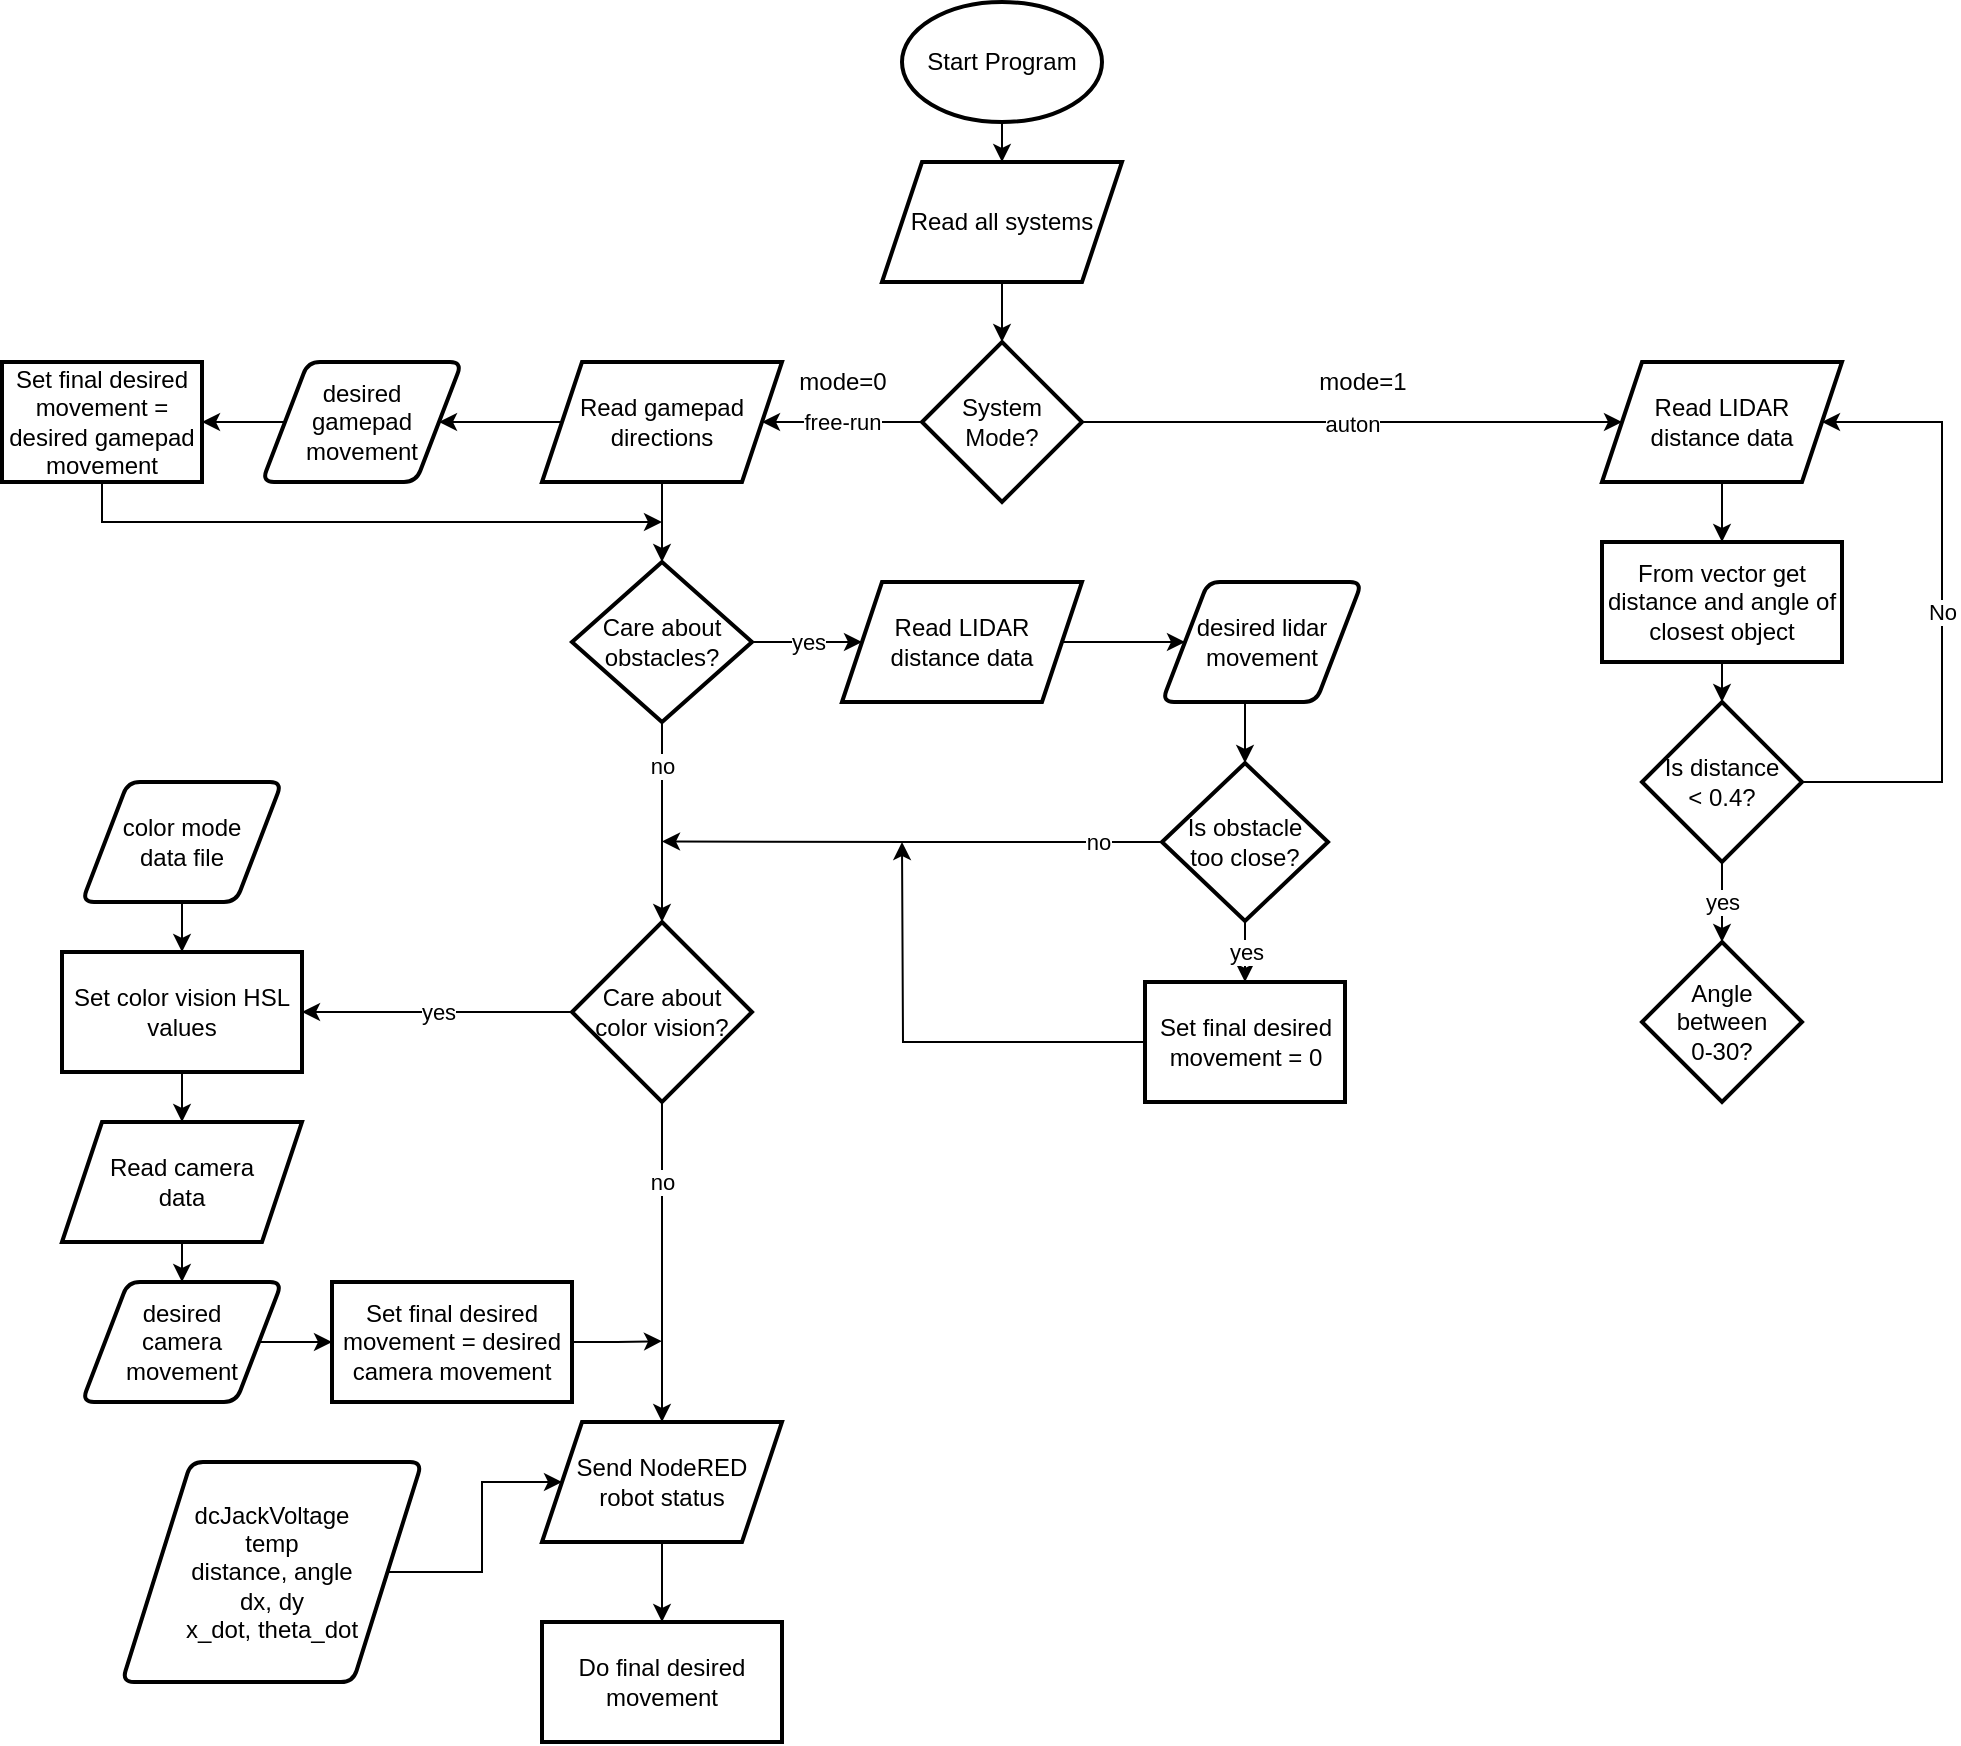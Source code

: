<mxfile version="17.4.6" type="device"><diagram id="tEIWz-YO3nangbvzX8-H" name="Page-1"><mxGraphModel dx="856" dy="535" grid="1" gridSize="10" guides="1" tooltips="1" connect="1" arrows="1" fold="1" page="1" pageScale="1" pageWidth="1200" pageHeight="1100" math="0" shadow="0"><root><mxCell id="0"/><mxCell id="1" parent="0"/><mxCell id="h2V-hr12Plsmnb3-L__9-3" value="" style="edgeStyle=orthogonalEdgeStyle;rounded=0;orthogonalLoop=1;jettySize=auto;html=1;" parent="1" source="h2V-hr12Plsmnb3-L__9-1" target="h2V-hr12Plsmnb3-L__9-2" edge="1"><mxGeometry relative="1" as="geometry"/></mxCell><mxCell id="h2V-hr12Plsmnb3-L__9-1" value="Start Program" style="strokeWidth=2;html=1;shape=mxgraph.flowchart.start_1;whiteSpace=wrap;" parent="1" vertex="1"><mxGeometry x="510" y="40" width="100" height="60" as="geometry"/></mxCell><mxCell id="h2V-hr12Plsmnb3-L__9-7" value="" style="edgeStyle=orthogonalEdgeStyle;rounded=0;orthogonalLoop=1;jettySize=auto;html=1;" parent="1" source="h2V-hr12Plsmnb3-L__9-2" target="h2V-hr12Plsmnb3-L__9-6" edge="1"><mxGeometry relative="1" as="geometry"/></mxCell><mxCell id="h2V-hr12Plsmnb3-L__9-2" value="Read all systems" style="shape=parallelogram;perimeter=parallelogramPerimeter;whiteSpace=wrap;html=1;fixedSize=1;strokeWidth=2;" parent="1" vertex="1"><mxGeometry x="500" y="120" width="120" height="60" as="geometry"/></mxCell><mxCell id="h2V-hr12Plsmnb3-L__9-9" value="free-run" style="edgeStyle=orthogonalEdgeStyle;rounded=0;orthogonalLoop=1;jettySize=auto;html=1;" parent="1" source="h2V-hr12Plsmnb3-L__9-6" edge="1"><mxGeometry relative="1" as="geometry"><mxPoint x="440" y="250" as="targetPoint"/></mxGeometry></mxCell><mxCell id="h2V-hr12Plsmnb3-L__9-11" value="auton" style="edgeStyle=orthogonalEdgeStyle;rounded=0;orthogonalLoop=1;jettySize=auto;html=1;" parent="1" source="h2V-hr12Plsmnb3-L__9-6" edge="1"><mxGeometry relative="1" as="geometry"><mxPoint x="870" y="250.0" as="targetPoint"/></mxGeometry></mxCell><mxCell id="h2V-hr12Plsmnb3-L__9-6" value="System&lt;br&gt;Mode?" style="rhombus;whiteSpace=wrap;html=1;strokeWidth=2;" parent="1" vertex="1"><mxGeometry x="520" y="210" width="80" height="80" as="geometry"/></mxCell><mxCell id="h2V-hr12Plsmnb3-L__9-15" value="" style="edgeStyle=orthogonalEdgeStyle;rounded=0;orthogonalLoop=1;jettySize=auto;html=1;" parent="1" source="h2V-hr12Plsmnb3-L__9-13" target="h2V-hr12Plsmnb3-L__9-14" edge="1"><mxGeometry relative="1" as="geometry"/></mxCell><mxCell id="h2V-hr12Plsmnb3-L__9-17" value="" style="edgeStyle=orthogonalEdgeStyle;rounded=0;orthogonalLoop=1;jettySize=auto;html=1;" parent="1" source="h2V-hr12Plsmnb3-L__9-13" target="h2V-hr12Plsmnb3-L__9-16" edge="1"><mxGeometry relative="1" as="geometry"/></mxCell><mxCell id="h2V-hr12Plsmnb3-L__9-13" value="Read gamepad directions" style="shape=parallelogram;perimeter=parallelogramPerimeter;whiteSpace=wrap;html=1;fixedSize=1;strokeWidth=2;" parent="1" vertex="1"><mxGeometry x="330" y="220" width="120" height="60" as="geometry"/></mxCell><mxCell id="h2V-hr12Plsmnb3-L__9-72" style="edgeStyle=orthogonalEdgeStyle;rounded=0;orthogonalLoop=1;jettySize=auto;html=1;exitX=0;exitY=0.5;exitDx=0;exitDy=0;entryX=1;entryY=0.5;entryDx=0;entryDy=0;" parent="1" source="h2V-hr12Plsmnb3-L__9-14" target="h2V-hr12Plsmnb3-L__9-71" edge="1"><mxGeometry relative="1" as="geometry"/></mxCell><mxCell id="h2V-hr12Plsmnb3-L__9-14" value="desired&lt;br&gt;gamepad movement" style="shape=parallelogram;html=1;strokeWidth=2;perimeter=parallelogramPerimeter;whiteSpace=wrap;rounded=1;arcSize=12;size=0.23;" parent="1" vertex="1"><mxGeometry x="190" y="220" width="100" height="60" as="geometry"/></mxCell><mxCell id="h2V-hr12Plsmnb3-L__9-23" value="yes" style="edgeStyle=orthogonalEdgeStyle;rounded=0;orthogonalLoop=1;jettySize=auto;html=1;" parent="1" source="h2V-hr12Plsmnb3-L__9-16" target="h2V-hr12Plsmnb3-L__9-22" edge="1"><mxGeometry relative="1" as="geometry"/></mxCell><mxCell id="h2V-hr12Plsmnb3-L__9-28" value="no" style="edgeStyle=orthogonalEdgeStyle;rounded=0;orthogonalLoop=1;jettySize=auto;html=1;" parent="1" source="h2V-hr12Plsmnb3-L__9-16" target="h2V-hr12Plsmnb3-L__9-24" edge="1"><mxGeometry x="-0.556" relative="1" as="geometry"><mxPoint as="offset"/></mxGeometry></mxCell><mxCell id="h2V-hr12Plsmnb3-L__9-16" value="Care about obstacles?" style="rhombus;whiteSpace=wrap;html=1;strokeWidth=2;" parent="1" vertex="1"><mxGeometry x="345" y="320" width="90" height="80" as="geometry"/></mxCell><mxCell id="h2V-hr12Plsmnb3-L__9-69" style="edgeStyle=orthogonalEdgeStyle;rounded=0;orthogonalLoop=1;jettySize=auto;html=1;exitX=1;exitY=0.5;exitDx=0;exitDy=0;entryX=0;entryY=0.5;entryDx=0;entryDy=0;" parent="1" source="h2V-hr12Plsmnb3-L__9-22" target="h2V-hr12Plsmnb3-L__9-26" edge="1"><mxGeometry relative="1" as="geometry"/></mxCell><mxCell id="h2V-hr12Plsmnb3-L__9-22" value="Read LIDAR&lt;br&gt;distance data" style="shape=parallelogram;perimeter=parallelogramPerimeter;whiteSpace=wrap;html=1;fixedSize=1;strokeWidth=2;" parent="1" vertex="1"><mxGeometry x="480" y="330" width="120" height="60" as="geometry"/></mxCell><mxCell id="h2V-hr12Plsmnb3-L__9-35" value="yes" style="edgeStyle=orthogonalEdgeStyle;rounded=0;orthogonalLoop=1;jettySize=auto;html=1;" parent="1" source="h2V-hr12Plsmnb3-L__9-24" target="h2V-hr12Plsmnb3-L__9-34" edge="1"><mxGeometry relative="1" as="geometry"/></mxCell><mxCell id="h2V-hr12Plsmnb3-L__9-47" value="no" style="edgeStyle=orthogonalEdgeStyle;rounded=0;orthogonalLoop=1;jettySize=auto;html=1;" parent="1" source="h2V-hr12Plsmnb3-L__9-24" target="h2V-hr12Plsmnb3-L__9-46" edge="1"><mxGeometry x="-0.5" relative="1" as="geometry"><mxPoint as="offset"/></mxGeometry></mxCell><mxCell id="h2V-hr12Plsmnb3-L__9-24" value="Care about color vision?" style="rhombus;whiteSpace=wrap;html=1;strokeWidth=2;" parent="1" vertex="1"><mxGeometry x="345" y="500" width="90" height="90" as="geometry"/></mxCell><mxCell id="h2V-hr12Plsmnb3-L__9-64" style="edgeStyle=orthogonalEdgeStyle;rounded=0;orthogonalLoop=1;jettySize=auto;html=1;exitX=0.5;exitY=1;exitDx=0;exitDy=0;entryX=0.5;entryY=0;entryDx=0;entryDy=0;entryPerimeter=0;" parent="1" source="h2V-hr12Plsmnb3-L__9-26" target="h2V-hr12Plsmnb3-L__9-60" edge="1"><mxGeometry relative="1" as="geometry"/></mxCell><mxCell id="h2V-hr12Plsmnb3-L__9-26" value="desired lidar movement" style="shape=parallelogram;html=1;strokeWidth=2;perimeter=parallelogramPerimeter;whiteSpace=wrap;rounded=1;arcSize=12;size=0.23;" parent="1" vertex="1"><mxGeometry x="640" y="330" width="100" height="60" as="geometry"/></mxCell><mxCell id="h2V-hr12Plsmnb3-L__9-39" value="" style="edgeStyle=orthogonalEdgeStyle;rounded=0;orthogonalLoop=1;jettySize=auto;html=1;" parent="1" source="h2V-hr12Plsmnb3-L__9-34" target="h2V-hr12Plsmnb3-L__9-38" edge="1"><mxGeometry relative="1" as="geometry"/></mxCell><mxCell id="h2V-hr12Plsmnb3-L__9-34" value="Set color vision HSL values" style="whiteSpace=wrap;html=1;strokeWidth=2;" parent="1" vertex="1"><mxGeometry x="90" y="515" width="120" height="60" as="geometry"/></mxCell><mxCell id="h2V-hr12Plsmnb3-L__9-50" value="" style="edgeStyle=orthogonalEdgeStyle;rounded=0;orthogonalLoop=1;jettySize=auto;html=1;" parent="1" source="h2V-hr12Plsmnb3-L__9-38" target="h2V-hr12Plsmnb3-L__9-42" edge="1"><mxGeometry relative="1" as="geometry"/></mxCell><mxCell id="h2V-hr12Plsmnb3-L__9-38" value="Read camera&lt;br&gt;data" style="shape=parallelogram;perimeter=parallelogramPerimeter;whiteSpace=wrap;html=1;fixedSize=1;strokeWidth=2;" parent="1" vertex="1"><mxGeometry x="90" y="600" width="120" height="60" as="geometry"/></mxCell><mxCell id="h2V-hr12Plsmnb3-L__9-57" value="" style="edgeStyle=orthogonalEdgeStyle;rounded=0;orthogonalLoop=1;jettySize=auto;html=1;" parent="1" source="h2V-hr12Plsmnb3-L__9-42" target="h2V-hr12Plsmnb3-L__9-56" edge="1"><mxGeometry relative="1" as="geometry"/></mxCell><mxCell id="h2V-hr12Plsmnb3-L__9-42" value="desired&lt;br&gt;camera&lt;br&gt;movement" style="shape=parallelogram;html=1;strokeWidth=2;perimeter=parallelogramPerimeter;whiteSpace=wrap;rounded=1;arcSize=12;size=0.23;" parent="1" vertex="1"><mxGeometry x="100" y="680" width="100" height="60" as="geometry"/></mxCell><mxCell id="h2V-hr12Plsmnb3-L__9-45" value="" style="edgeStyle=orthogonalEdgeStyle;rounded=0;orthogonalLoop=1;jettySize=auto;html=1;" parent="1" source="h2V-hr12Plsmnb3-L__9-44" target="h2V-hr12Plsmnb3-L__9-34" edge="1"><mxGeometry relative="1" as="geometry"/></mxCell><mxCell id="h2V-hr12Plsmnb3-L__9-44" value="color mode&lt;br&gt;data file" style="shape=parallelogram;html=1;strokeWidth=2;perimeter=parallelogramPerimeter;whiteSpace=wrap;rounded=1;arcSize=12;size=0.23;" parent="1" vertex="1"><mxGeometry x="100" y="430" width="100" height="60" as="geometry"/></mxCell><mxCell id="h2V-hr12Plsmnb3-L__9-55" value="" style="edgeStyle=orthogonalEdgeStyle;rounded=0;orthogonalLoop=1;jettySize=auto;html=1;" parent="1" source="h2V-hr12Plsmnb3-L__9-46" target="h2V-hr12Plsmnb3-L__9-54" edge="1"><mxGeometry relative="1" as="geometry"/></mxCell><mxCell id="h2V-hr12Plsmnb3-L__9-46" value="Send NodeRED&lt;br&gt;robot status" style="shape=parallelogram;perimeter=parallelogramPerimeter;whiteSpace=wrap;html=1;fixedSize=1;strokeWidth=2;" parent="1" vertex="1"><mxGeometry x="330" y="750" width="120" height="60" as="geometry"/></mxCell><mxCell id="h2V-hr12Plsmnb3-L__9-54" value="Do final desired movement" style="whiteSpace=wrap;html=1;strokeWidth=2;" parent="1" vertex="1"><mxGeometry x="330" y="850" width="120" height="60" as="geometry"/></mxCell><mxCell id="h2V-hr12Plsmnb3-L__9-58" style="edgeStyle=orthogonalEdgeStyle;rounded=0;orthogonalLoop=1;jettySize=auto;html=1;exitX=1;exitY=0.5;exitDx=0;exitDy=0;" parent="1" source="h2V-hr12Plsmnb3-L__9-56" edge="1"><mxGeometry relative="1" as="geometry"><mxPoint x="390.0" y="709.571" as="targetPoint"/></mxGeometry></mxCell><mxCell id="h2V-hr12Plsmnb3-L__9-56" value="Set final desired movement = desired camera movement" style="whiteSpace=wrap;html=1;strokeWidth=2;rounded=1;arcSize=0;" parent="1" vertex="1"><mxGeometry x="225" y="680" width="120" height="60" as="geometry"/></mxCell><mxCell id="h2V-hr12Plsmnb3-L__9-77" style="edgeStyle=orthogonalEdgeStyle;rounded=0;orthogonalLoop=1;jettySize=auto;html=1;exitX=0;exitY=0.5;exitDx=0;exitDy=0;" parent="1" source="h2V-hr12Plsmnb3-L__9-59" edge="1"><mxGeometry relative="1" as="geometry"><mxPoint x="510" y="460" as="targetPoint"/></mxGeometry></mxCell><mxCell id="h2V-hr12Plsmnb3-L__9-59" value="Set final desired movement = 0" style="whiteSpace=wrap;html=1;strokeWidth=2;rounded=1;arcSize=0;" parent="1" vertex="1"><mxGeometry x="631.5" y="530" width="100" height="60" as="geometry"/></mxCell><mxCell id="h2V-hr12Plsmnb3-L__9-67" value="yes" style="edgeStyle=orthogonalEdgeStyle;rounded=0;orthogonalLoop=1;jettySize=auto;html=1;" parent="1" source="h2V-hr12Plsmnb3-L__9-60" target="h2V-hr12Plsmnb3-L__9-59" edge="1"><mxGeometry relative="1" as="geometry"/></mxCell><mxCell id="h2V-hr12Plsmnb3-L__9-74" style="edgeStyle=orthogonalEdgeStyle;rounded=0;orthogonalLoop=1;jettySize=auto;html=1;exitX=0;exitY=0.5;exitDx=0;exitDy=0;exitPerimeter=0;" parent="1" source="h2V-hr12Plsmnb3-L__9-60" edge="1"><mxGeometry relative="1" as="geometry"><mxPoint x="390" y="459.706" as="targetPoint"/></mxGeometry></mxCell><mxCell id="h2V-hr12Plsmnb3-L__9-76" value="no" style="edgeLabel;html=1;align=center;verticalAlign=middle;resizable=0;points=[];" parent="h2V-hr12Plsmnb3-L__9-74" vertex="1" connectable="0"><mxGeometry x="-0.746" y="4" relative="1" as="geometry"><mxPoint y="-4" as="offset"/></mxGeometry></mxCell><mxCell id="h2V-hr12Plsmnb3-L__9-60" value="Is obstacle&lt;br&gt;too close?" style="strokeWidth=2;html=1;shape=mxgraph.flowchart.decision;whiteSpace=wrap;" parent="1" vertex="1"><mxGeometry x="640" y="420.5" width="83" height="79" as="geometry"/></mxCell><mxCell id="h2V-hr12Plsmnb3-L__9-73" style="edgeStyle=orthogonalEdgeStyle;rounded=0;orthogonalLoop=1;jettySize=auto;html=1;exitX=0.5;exitY=1;exitDx=0;exitDy=0;" parent="1" source="h2V-hr12Plsmnb3-L__9-71" edge="1"><mxGeometry relative="1" as="geometry"><mxPoint x="390" y="300" as="targetPoint"/><Array as="points"><mxPoint x="110" y="300"/><mxPoint x="390" y="300"/></Array></mxGeometry></mxCell><mxCell id="h2V-hr12Plsmnb3-L__9-71" value="Set final desired movement = desired gamepad movement" style="whiteSpace=wrap;html=1;strokeWidth=2;rounded=1;arcSize=0;" parent="1" vertex="1"><mxGeometry x="60" y="220" width="100" height="60" as="geometry"/></mxCell><mxCell id="h2V-hr12Plsmnb3-L__9-79" value="mode=0" style="text;html=1;align=center;verticalAlign=middle;resizable=0;points=[];autosize=1;strokeColor=none;fillColor=none;" parent="1" vertex="1"><mxGeometry x="450" y="220" width="60" height="20" as="geometry"/></mxCell><mxCell id="h2V-hr12Plsmnb3-L__9-80" value="mode=1" style="text;html=1;align=center;verticalAlign=middle;resizable=0;points=[];autosize=1;strokeColor=none;fillColor=none;" parent="1" vertex="1"><mxGeometry x="710" y="220" width="60" height="20" as="geometry"/></mxCell><mxCell id="h2V-hr12Plsmnb3-L__9-83" value="" style="edgeStyle=orthogonalEdgeStyle;rounded=0;orthogonalLoop=1;jettySize=auto;html=1;" parent="1" source="h2V-hr12Plsmnb3-L__9-81" target="h2V-hr12Plsmnb3-L__9-82" edge="1"><mxGeometry relative="1" as="geometry"/></mxCell><mxCell id="h2V-hr12Plsmnb3-L__9-81" value="Read LIDAR&lt;br&gt;distance data" style="shape=parallelogram;perimeter=parallelogramPerimeter;whiteSpace=wrap;html=1;fixedSize=1;strokeWidth=2;" parent="1" vertex="1"><mxGeometry x="860" y="220" width="120" height="60" as="geometry"/></mxCell><mxCell id="h2V-hr12Plsmnb3-L__9-85" value="" style="edgeStyle=orthogonalEdgeStyle;rounded=0;orthogonalLoop=1;jettySize=auto;html=1;" parent="1" source="h2V-hr12Plsmnb3-L__9-82" target="h2V-hr12Plsmnb3-L__9-84" edge="1"><mxGeometry relative="1" as="geometry"/></mxCell><mxCell id="h2V-hr12Plsmnb3-L__9-82" value="From vector get distance and angle of closest object" style="whiteSpace=wrap;html=1;strokeWidth=2;" parent="1" vertex="1"><mxGeometry x="860" y="310" width="120" height="60" as="geometry"/></mxCell><mxCell id="h2V-hr12Plsmnb3-L__9-87" value="yes" style="edgeStyle=orthogonalEdgeStyle;rounded=0;orthogonalLoop=1;jettySize=auto;html=1;" parent="1" source="h2V-hr12Plsmnb3-L__9-84" target="h2V-hr12Plsmnb3-L__9-86" edge="1"><mxGeometry relative="1" as="geometry"/></mxCell><mxCell id="IbkVua_F2j4H-tJQGquS-1" value="No" style="edgeStyle=orthogonalEdgeStyle;rounded=0;orthogonalLoop=1;jettySize=auto;html=1;entryX=1;entryY=0.5;entryDx=0;entryDy=0;" edge="1" parent="1" source="h2V-hr12Plsmnb3-L__9-84" target="h2V-hr12Plsmnb3-L__9-81"><mxGeometry relative="1" as="geometry"><Array as="points"><mxPoint x="1030" y="430"/><mxPoint x="1030" y="250"/></Array></mxGeometry></mxCell><mxCell id="h2V-hr12Plsmnb3-L__9-84" value="Is distance&lt;br&gt;&amp;lt; 0.4?" style="rhombus;whiteSpace=wrap;html=1;strokeWidth=2;" parent="1" vertex="1"><mxGeometry x="880" y="390" width="80" height="80" as="geometry"/></mxCell><mxCell id="h2V-hr12Plsmnb3-L__9-86" value="Angle between&lt;br&gt;0-30?" style="rhombus;whiteSpace=wrap;html=1;strokeWidth=2;" parent="1" vertex="1"><mxGeometry x="880" y="510" width="80" height="80" as="geometry"/></mxCell><mxCell id="h2V-hr12Plsmnb3-L__9-91" style="edgeStyle=orthogonalEdgeStyle;rounded=0;orthogonalLoop=1;jettySize=auto;html=1;exitX=1;exitY=0.5;exitDx=0;exitDy=0;entryX=0;entryY=0.5;entryDx=0;entryDy=0;" parent="1" source="h2V-hr12Plsmnb3-L__9-90" target="h2V-hr12Plsmnb3-L__9-46" edge="1"><mxGeometry relative="1" as="geometry"/></mxCell><mxCell id="h2V-hr12Plsmnb3-L__9-90" value="dcJackVoltage&lt;br&gt;temp&lt;br&gt;distance, angle&lt;br&gt;dx, dy&lt;br&gt;x_dot, theta_dot" style="shape=parallelogram;html=1;strokeWidth=2;perimeter=parallelogramPerimeter;whiteSpace=wrap;rounded=1;arcSize=12;size=0.23;" parent="1" vertex="1"><mxGeometry x="120" y="770" width="150" height="110" as="geometry"/></mxCell></root></mxGraphModel></diagram></mxfile>